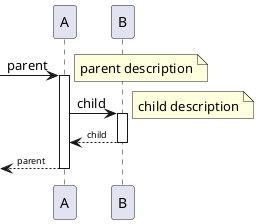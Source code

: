 @startuml
skinparam maxmessagesize 500
skinparam responseMessageBelowArrow true
[-> A: parent
activate A
note right: parent description
  A -> B: child
  activate B
  note right: child description
  return <size:9>child</size>
return <size:9>parent</size>
@enduml
